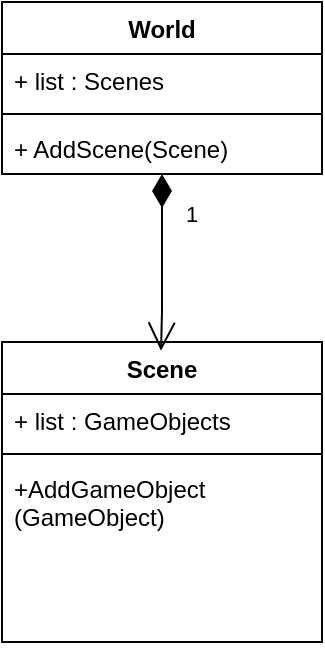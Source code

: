 <mxfile version="23.1.8" type="github">
  <diagram id="C5RBs43oDa-KdzZeNtuy" name="Page-1">
    <mxGraphModel dx="1272" dy="835" grid="1" gridSize="10" guides="1" tooltips="1" connect="1" arrows="1" fold="1" page="1" pageScale="1" pageWidth="827" pageHeight="1169" math="0" shadow="0">
      <root>
        <mxCell id="WIyWlLk6GJQsqaUBKTNV-0" />
        <mxCell id="WIyWlLk6GJQsqaUBKTNV-1" parent="WIyWlLk6GJQsqaUBKTNV-0" />
        <mxCell id="zNcYvVWSqWBpv5P2lNcD-0" value="Scene" style="swimlane;fontStyle=1;align=center;verticalAlign=top;childLayout=stackLayout;horizontal=1;startSize=26;horizontalStack=0;resizeParent=1;resizeParentMax=0;resizeLast=0;collapsible=1;marginBottom=0;whiteSpace=wrap;html=1;" vertex="1" parent="WIyWlLk6GJQsqaUBKTNV-1">
          <mxGeometry x="80" y="240" width="160" height="150" as="geometry" />
        </mxCell>
        <mxCell id="zNcYvVWSqWBpv5P2lNcD-1" value="+ list : GameObjects" style="text;strokeColor=none;fillColor=none;align=left;verticalAlign=top;spacingLeft=4;spacingRight=4;overflow=hidden;rotatable=0;points=[[0,0.5],[1,0.5]];portConstraint=eastwest;whiteSpace=wrap;html=1;" vertex="1" parent="zNcYvVWSqWBpv5P2lNcD-0">
          <mxGeometry y="26" width="160" height="26" as="geometry" />
        </mxCell>
        <mxCell id="zNcYvVWSqWBpv5P2lNcD-2" value="" style="line;strokeWidth=1;fillColor=none;align=left;verticalAlign=middle;spacingTop=-1;spacingLeft=3;spacingRight=3;rotatable=0;labelPosition=right;points=[];portConstraint=eastwest;strokeColor=inherit;" vertex="1" parent="zNcYvVWSqWBpv5P2lNcD-0">
          <mxGeometry y="52" width="160" height="8" as="geometry" />
        </mxCell>
        <mxCell id="zNcYvVWSqWBpv5P2lNcD-3" value="+AddGameObject (GameObject)" style="text;strokeColor=none;fillColor=none;align=left;verticalAlign=top;spacingLeft=4;spacingRight=4;overflow=hidden;rotatable=0;points=[[0,0.5],[1,0.5]];portConstraint=eastwest;whiteSpace=wrap;html=1;" vertex="1" parent="zNcYvVWSqWBpv5P2lNcD-0">
          <mxGeometry y="60" width="160" height="90" as="geometry" />
        </mxCell>
        <mxCell id="zNcYvVWSqWBpv5P2lNcD-4" value="World" style="swimlane;fontStyle=1;align=center;verticalAlign=top;childLayout=stackLayout;horizontal=1;startSize=26;horizontalStack=0;resizeParent=1;resizeParentMax=0;resizeLast=0;collapsible=1;marginBottom=0;whiteSpace=wrap;html=1;" vertex="1" parent="WIyWlLk6GJQsqaUBKTNV-1">
          <mxGeometry x="80" y="70" width="160" height="86" as="geometry" />
        </mxCell>
        <mxCell id="zNcYvVWSqWBpv5P2lNcD-5" value="+ list : Scenes" style="text;strokeColor=none;fillColor=none;align=left;verticalAlign=top;spacingLeft=4;spacingRight=4;overflow=hidden;rotatable=0;points=[[0,0.5],[1,0.5]];portConstraint=eastwest;whiteSpace=wrap;html=1;" vertex="1" parent="zNcYvVWSqWBpv5P2lNcD-4">
          <mxGeometry y="26" width="160" height="26" as="geometry" />
        </mxCell>
        <mxCell id="zNcYvVWSqWBpv5P2lNcD-6" value="" style="line;strokeWidth=1;fillColor=none;align=left;verticalAlign=middle;spacingTop=-1;spacingLeft=3;spacingRight=3;rotatable=0;labelPosition=right;points=[];portConstraint=eastwest;strokeColor=inherit;" vertex="1" parent="zNcYvVWSqWBpv5P2lNcD-4">
          <mxGeometry y="52" width="160" height="8" as="geometry" />
        </mxCell>
        <mxCell id="zNcYvVWSqWBpv5P2lNcD-7" value="+ AddScene(Scene)" style="text;strokeColor=none;fillColor=none;align=left;verticalAlign=top;spacingLeft=4;spacingRight=4;overflow=hidden;rotatable=0;points=[[0,0.5],[1,0.5]];portConstraint=eastwest;whiteSpace=wrap;html=1;" vertex="1" parent="zNcYvVWSqWBpv5P2lNcD-4">
          <mxGeometry y="60" width="160" height="26" as="geometry" />
        </mxCell>
        <mxCell id="zNcYvVWSqWBpv5P2lNcD-10" value="1" style="endArrow=open;html=1;endSize=12;startArrow=diamondThin;startSize=14;startFill=1;edgeStyle=orthogonalEdgeStyle;align=left;verticalAlign=bottom;rounded=0;exitX=0.503;exitY=0.832;exitDx=0;exitDy=0;exitPerimeter=0;entryX=0.5;entryY=0;entryDx=0;entryDy=0;" edge="1" parent="WIyWlLk6GJQsqaUBKTNV-1">
          <mxGeometry x="-0.358" y="10" relative="1" as="geometry">
            <mxPoint x="160.0" y="156.002" as="sourcePoint" />
            <mxPoint x="159.52" y="244.37" as="targetPoint" />
            <Array as="points">
              <mxPoint x="160.52" y="224.37" />
            </Array>
            <mxPoint as="offset" />
          </mxGeometry>
        </mxCell>
      </root>
    </mxGraphModel>
  </diagram>
</mxfile>
